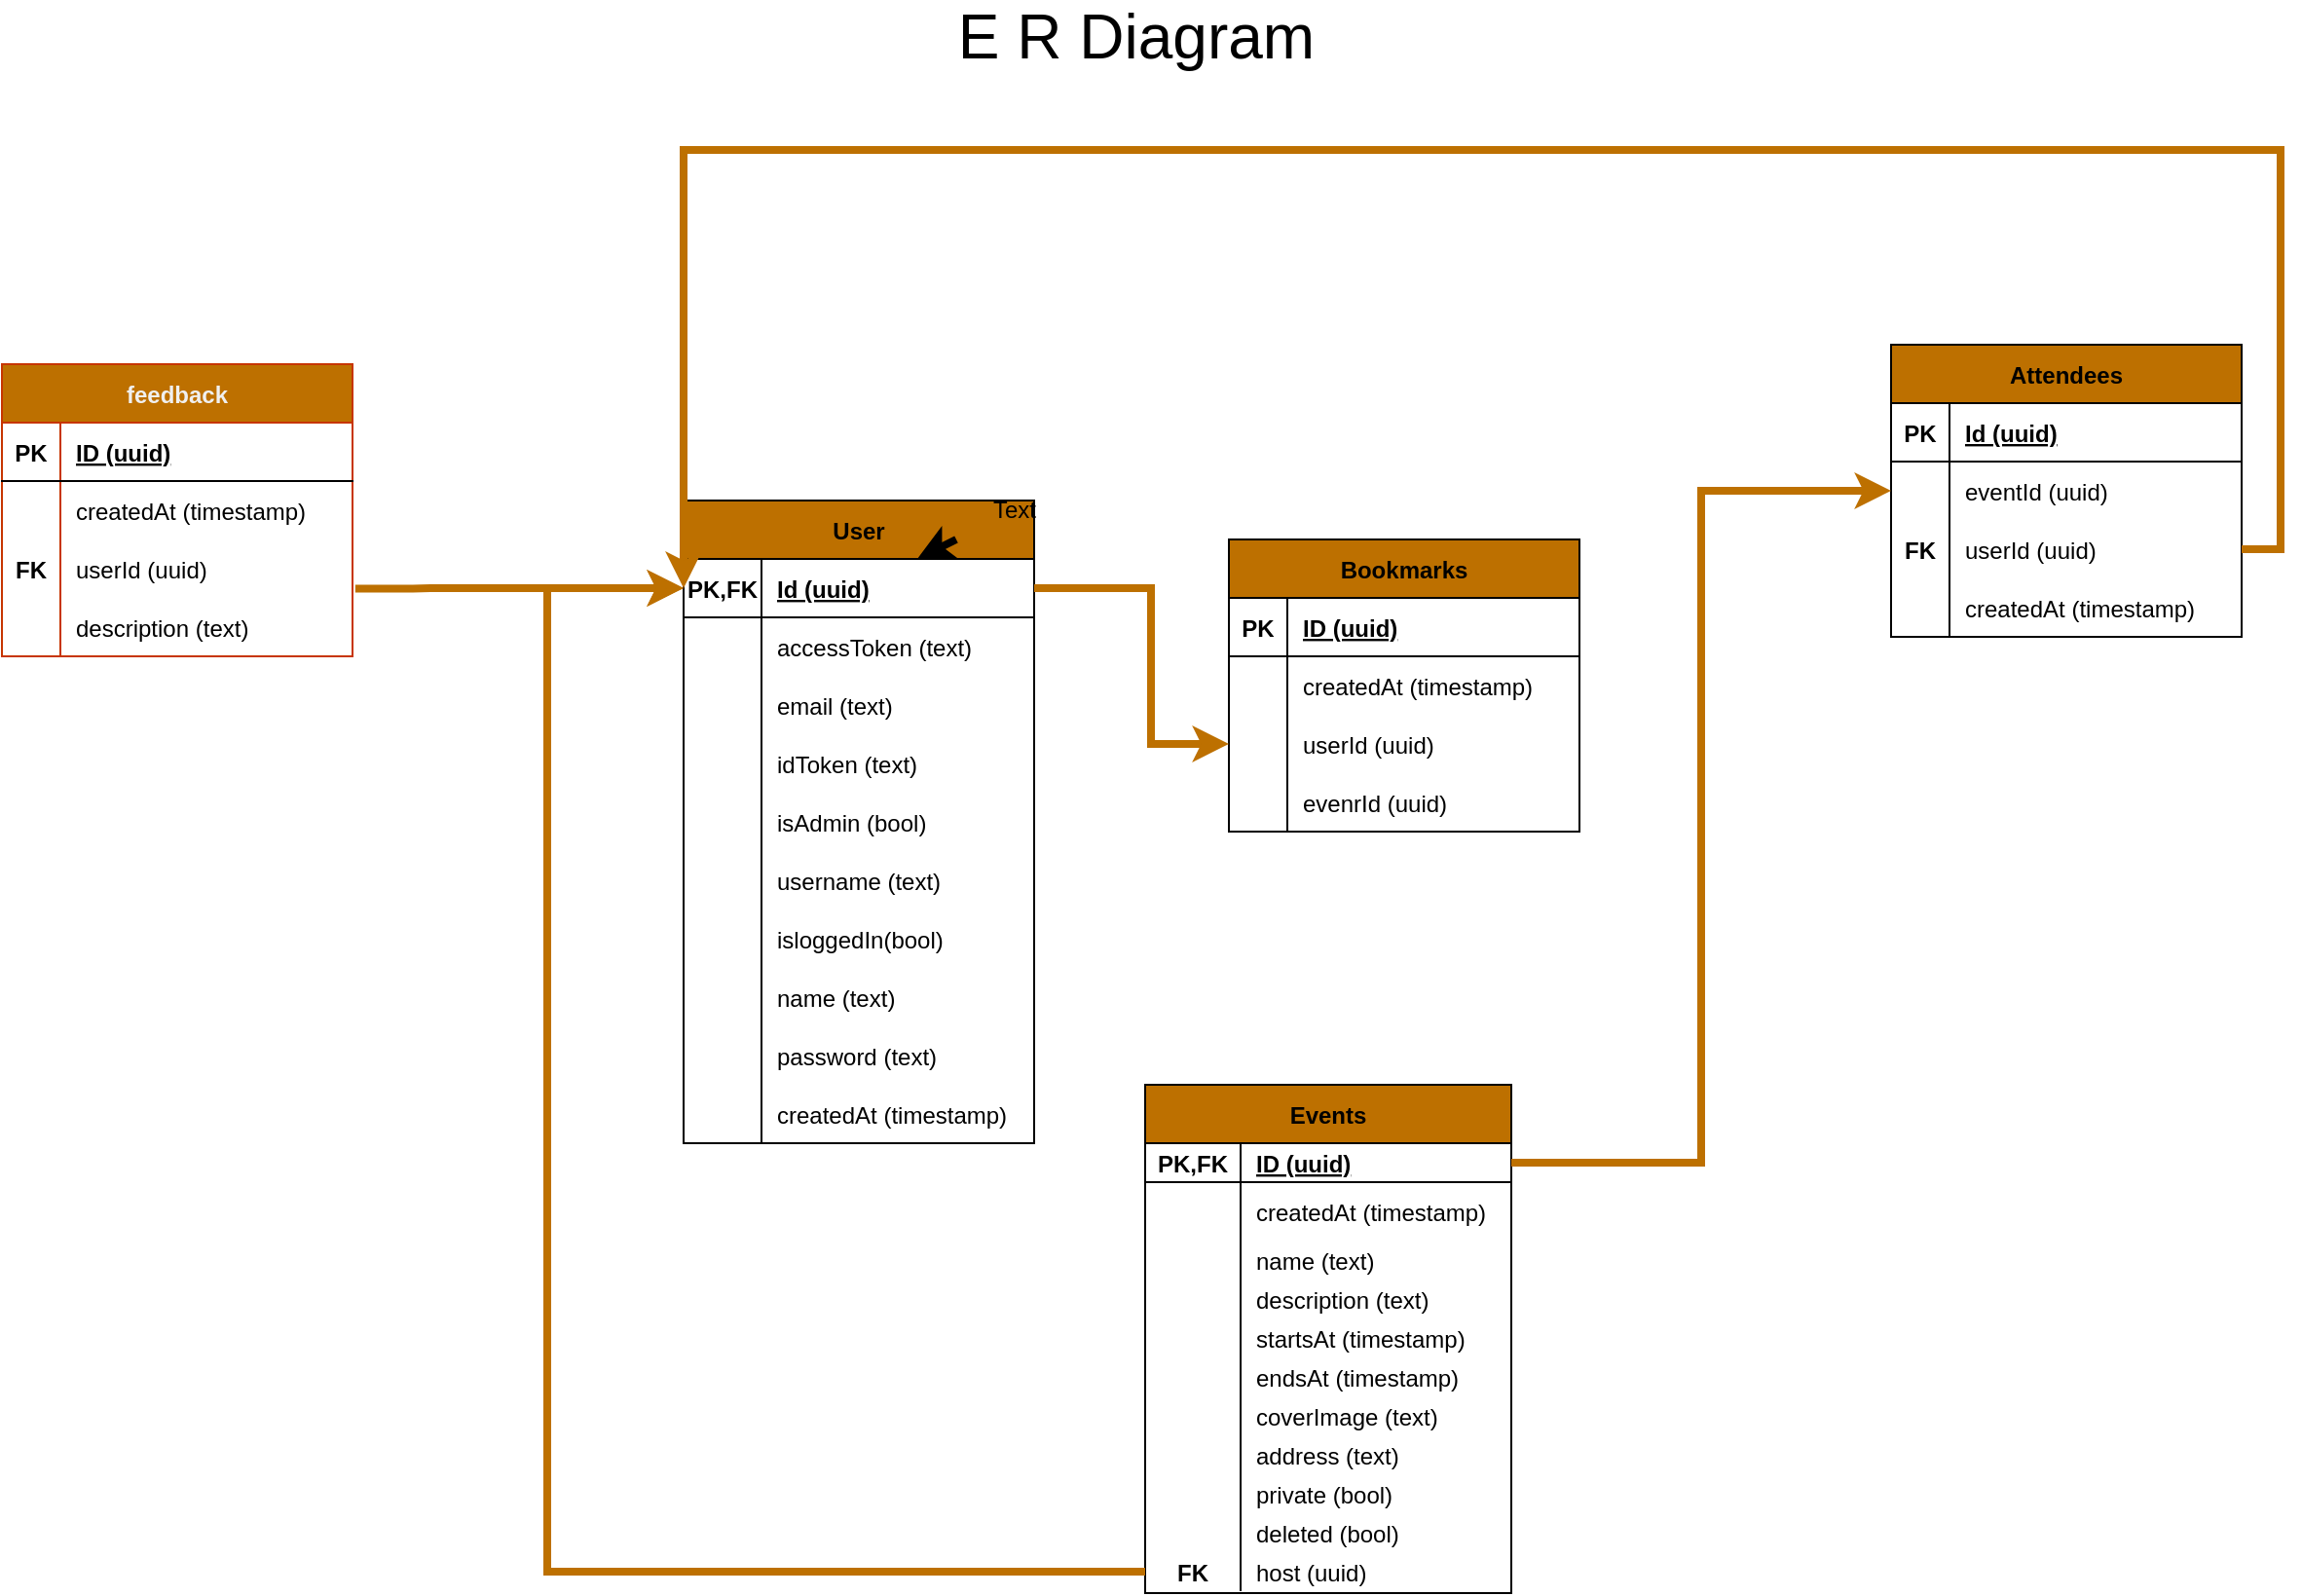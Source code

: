 <mxfile>
    <diagram id="R2lEEEUBdFMjLlhIrx00" name="Page-1">
        <mxGraphModel dx="3095" dy="1273" grid="1" gridSize="10" guides="1" tooltips="1" connect="1" arrows="1" fold="1" page="1" pageScale="1" pageWidth="850" pageHeight="1100" math="0" shadow="0" extFonts="Permanent Marker^https://fonts.googleapis.com/css?family=Permanent+Marker">
            <root>
                <mxCell id="0"/>
                <mxCell id="1" parent="0"/>
                <mxCell id="7lJnA2H4ghUGFBMe48eY-1" value="Events" style="shape=table;startSize=30;container=1;collapsible=1;childLayout=tableLayout;fixedRows=1;rowLines=0;fontStyle=1;align=center;resizeLast=1;fillColor=#BD7000;" parent="1" vertex="1">
                    <mxGeometry x="15" y="1003" width="188" height="261" as="geometry"/>
                </mxCell>
                <mxCell id="7lJnA2H4ghUGFBMe48eY-2" value="" style="shape=tableRow;horizontal=0;startSize=0;swimlaneHead=0;swimlaneBody=0;fillColor=none;collapsible=0;dropTarget=0;points=[[0,0.5],[1,0.5]];portConstraint=eastwest;top=0;left=0;right=0;bottom=1;" parent="7lJnA2H4ghUGFBMe48eY-1" vertex="1">
                    <mxGeometry y="30" width="188" height="20" as="geometry"/>
                </mxCell>
                <mxCell id="7lJnA2H4ghUGFBMe48eY-3" value="PK,FK" style="shape=partialRectangle;connectable=0;fillColor=none;top=0;left=0;bottom=0;right=0;fontStyle=1;overflow=hidden;" parent="7lJnA2H4ghUGFBMe48eY-2" vertex="1">
                    <mxGeometry width="49.0" height="20" as="geometry">
                        <mxRectangle width="49.0" height="20" as="alternateBounds"/>
                    </mxGeometry>
                </mxCell>
                <mxCell id="7lJnA2H4ghUGFBMe48eY-4" value="ID (uuid)" style="shape=partialRectangle;connectable=0;fillColor=none;top=0;left=0;bottom=0;right=0;align=left;spacingLeft=6;fontStyle=5;overflow=hidden;" parent="7lJnA2H4ghUGFBMe48eY-2" vertex="1">
                    <mxGeometry x="49.0" width="139.0" height="20" as="geometry">
                        <mxRectangle width="139.0" height="20" as="alternateBounds"/>
                    </mxGeometry>
                </mxCell>
                <mxCell id="7lJnA2H4ghUGFBMe48eY-5" value="" style="shape=tableRow;horizontal=0;startSize=0;swimlaneHead=0;swimlaneBody=0;fillColor=none;collapsible=0;dropTarget=0;points=[[0,0.5],[1,0.5]];portConstraint=eastwest;top=0;left=0;right=0;bottom=0;" parent="7lJnA2H4ghUGFBMe48eY-1" vertex="1">
                    <mxGeometry y="50" width="188" height="30" as="geometry"/>
                </mxCell>
                <mxCell id="7lJnA2H4ghUGFBMe48eY-6" value="" style="shape=partialRectangle;connectable=0;fillColor=none;top=0;left=0;bottom=0;right=0;editable=1;overflow=hidden;" parent="7lJnA2H4ghUGFBMe48eY-5" vertex="1">
                    <mxGeometry width="49.0" height="30" as="geometry">
                        <mxRectangle width="49.0" height="30" as="alternateBounds"/>
                    </mxGeometry>
                </mxCell>
                <mxCell id="7lJnA2H4ghUGFBMe48eY-7" value="createdAt (timestamp)" style="shape=partialRectangle;connectable=0;fillColor=none;top=0;left=0;bottom=0;right=0;align=left;spacingLeft=6;overflow=hidden;" parent="7lJnA2H4ghUGFBMe48eY-5" vertex="1">
                    <mxGeometry x="49.0" width="139.0" height="30" as="geometry">
                        <mxRectangle width="139.0" height="30" as="alternateBounds"/>
                    </mxGeometry>
                </mxCell>
                <mxCell id="7lJnA2H4ghUGFBMe48eY-8" value="" style="shape=tableRow;horizontal=0;startSize=0;swimlaneHead=0;swimlaneBody=0;fillColor=none;collapsible=0;dropTarget=0;points=[[0,0.5],[1,0.5]];portConstraint=eastwest;top=0;left=0;right=0;bottom=0;" parent="7lJnA2H4ghUGFBMe48eY-1" vertex="1">
                    <mxGeometry y="80" width="188" height="20" as="geometry"/>
                </mxCell>
                <mxCell id="7lJnA2H4ghUGFBMe48eY-9" value="" style="shape=partialRectangle;connectable=0;fillColor=none;top=0;left=0;bottom=0;right=0;editable=1;overflow=hidden;" parent="7lJnA2H4ghUGFBMe48eY-8" vertex="1">
                    <mxGeometry width="49.0" height="20" as="geometry">
                        <mxRectangle width="49.0" height="20" as="alternateBounds"/>
                    </mxGeometry>
                </mxCell>
                <mxCell id="7lJnA2H4ghUGFBMe48eY-10" value="name (text) " style="shape=partialRectangle;connectable=0;fillColor=none;top=0;left=0;bottom=0;right=0;align=left;spacingLeft=6;overflow=hidden;" parent="7lJnA2H4ghUGFBMe48eY-8" vertex="1">
                    <mxGeometry x="49.0" width="139.0" height="20" as="geometry">
                        <mxRectangle width="139.0" height="20" as="alternateBounds"/>
                    </mxGeometry>
                </mxCell>
                <mxCell id="7lJnA2H4ghUGFBMe48eY-61" style="shape=tableRow;horizontal=0;startSize=0;swimlaneHead=0;swimlaneBody=0;fillColor=none;collapsible=0;dropTarget=0;points=[[0,0.5],[1,0.5]];portConstraint=eastwest;top=0;left=0;right=0;bottom=0;" parent="7lJnA2H4ghUGFBMe48eY-1" vertex="1">
                    <mxGeometry y="100" width="188" height="20" as="geometry"/>
                </mxCell>
                <mxCell id="7lJnA2H4ghUGFBMe48eY-62" style="shape=partialRectangle;connectable=0;fillColor=none;top=0;left=0;bottom=0;right=0;editable=1;overflow=hidden;" parent="7lJnA2H4ghUGFBMe48eY-61" vertex="1">
                    <mxGeometry width="49.0" height="20" as="geometry">
                        <mxRectangle width="49.0" height="20" as="alternateBounds"/>
                    </mxGeometry>
                </mxCell>
                <mxCell id="7lJnA2H4ghUGFBMe48eY-63" value="description (text)" style="shape=partialRectangle;connectable=0;fillColor=none;top=0;left=0;bottom=0;right=0;align=left;spacingLeft=6;overflow=hidden;" parent="7lJnA2H4ghUGFBMe48eY-61" vertex="1">
                    <mxGeometry x="49.0" width="139.0" height="20" as="geometry">
                        <mxRectangle width="139.0" height="20" as="alternateBounds"/>
                    </mxGeometry>
                </mxCell>
                <mxCell id="7lJnA2H4ghUGFBMe48eY-64" style="shape=tableRow;horizontal=0;startSize=0;swimlaneHead=0;swimlaneBody=0;fillColor=none;collapsible=0;dropTarget=0;points=[[0,0.5],[1,0.5]];portConstraint=eastwest;top=0;left=0;right=0;bottom=0;" parent="7lJnA2H4ghUGFBMe48eY-1" vertex="1">
                    <mxGeometry y="120" width="188" height="20" as="geometry"/>
                </mxCell>
                <mxCell id="7lJnA2H4ghUGFBMe48eY-65" style="shape=partialRectangle;connectable=0;fillColor=none;top=0;left=0;bottom=0;right=0;editable=1;overflow=hidden;" parent="7lJnA2H4ghUGFBMe48eY-64" vertex="1">
                    <mxGeometry width="49.0" height="20" as="geometry">
                        <mxRectangle width="49.0" height="20" as="alternateBounds"/>
                    </mxGeometry>
                </mxCell>
                <mxCell id="7lJnA2H4ghUGFBMe48eY-66" value="startsAt (timestamp)" style="shape=partialRectangle;connectable=0;fillColor=none;top=0;left=0;bottom=0;right=0;align=left;spacingLeft=6;overflow=hidden;" parent="7lJnA2H4ghUGFBMe48eY-64" vertex="1">
                    <mxGeometry x="49.0" width="139.0" height="20" as="geometry">
                        <mxRectangle width="139.0" height="20" as="alternateBounds"/>
                    </mxGeometry>
                </mxCell>
                <mxCell id="7lJnA2H4ghUGFBMe48eY-67" style="shape=tableRow;horizontal=0;startSize=0;swimlaneHead=0;swimlaneBody=0;fillColor=none;collapsible=0;dropTarget=0;points=[[0,0.5],[1,0.5]];portConstraint=eastwest;top=0;left=0;right=0;bottom=0;" parent="7lJnA2H4ghUGFBMe48eY-1" vertex="1">
                    <mxGeometry y="140" width="188" height="20" as="geometry"/>
                </mxCell>
                <mxCell id="7lJnA2H4ghUGFBMe48eY-68" style="shape=partialRectangle;connectable=0;fillColor=none;top=0;left=0;bottom=0;right=0;editable=1;overflow=hidden;" parent="7lJnA2H4ghUGFBMe48eY-67" vertex="1">
                    <mxGeometry width="49.0" height="20" as="geometry">
                        <mxRectangle width="49.0" height="20" as="alternateBounds"/>
                    </mxGeometry>
                </mxCell>
                <mxCell id="7lJnA2H4ghUGFBMe48eY-69" value="endsAt (timestamp)" style="shape=partialRectangle;connectable=0;fillColor=none;top=0;left=0;bottom=0;right=0;align=left;spacingLeft=6;overflow=hidden;" parent="7lJnA2H4ghUGFBMe48eY-67" vertex="1">
                    <mxGeometry x="49.0" width="139.0" height="20" as="geometry">
                        <mxRectangle width="139.0" height="20" as="alternateBounds"/>
                    </mxGeometry>
                </mxCell>
                <mxCell id="7lJnA2H4ghUGFBMe48eY-70" style="shape=tableRow;horizontal=0;startSize=0;swimlaneHead=0;swimlaneBody=0;fillColor=none;collapsible=0;dropTarget=0;points=[[0,0.5],[1,0.5]];portConstraint=eastwest;top=0;left=0;right=0;bottom=0;" parent="7lJnA2H4ghUGFBMe48eY-1" vertex="1">
                    <mxGeometry y="160" width="188" height="20" as="geometry"/>
                </mxCell>
                <mxCell id="7lJnA2H4ghUGFBMe48eY-71" style="shape=partialRectangle;connectable=0;fillColor=none;top=0;left=0;bottom=0;right=0;editable=1;overflow=hidden;" parent="7lJnA2H4ghUGFBMe48eY-70" vertex="1">
                    <mxGeometry width="49.0" height="20" as="geometry">
                        <mxRectangle width="49.0" height="20" as="alternateBounds"/>
                    </mxGeometry>
                </mxCell>
                <mxCell id="7lJnA2H4ghUGFBMe48eY-72" value="coverImage (text)" style="shape=partialRectangle;connectable=0;fillColor=none;top=0;left=0;bottom=0;right=0;align=left;spacingLeft=6;overflow=hidden;" parent="7lJnA2H4ghUGFBMe48eY-70" vertex="1">
                    <mxGeometry x="49.0" width="139.0" height="20" as="geometry">
                        <mxRectangle width="139.0" height="20" as="alternateBounds"/>
                    </mxGeometry>
                </mxCell>
                <mxCell id="7lJnA2H4ghUGFBMe48eY-73" style="shape=tableRow;horizontal=0;startSize=0;swimlaneHead=0;swimlaneBody=0;fillColor=none;collapsible=0;dropTarget=0;points=[[0,0.5],[1,0.5]];portConstraint=eastwest;top=0;left=0;right=0;bottom=0;" parent="7lJnA2H4ghUGFBMe48eY-1" vertex="1">
                    <mxGeometry y="180" width="188" height="20" as="geometry"/>
                </mxCell>
                <mxCell id="7lJnA2H4ghUGFBMe48eY-74" style="shape=partialRectangle;connectable=0;fillColor=none;top=0;left=0;bottom=0;right=0;editable=1;overflow=hidden;" parent="7lJnA2H4ghUGFBMe48eY-73" vertex="1">
                    <mxGeometry width="49.0" height="20" as="geometry">
                        <mxRectangle width="49.0" height="20" as="alternateBounds"/>
                    </mxGeometry>
                </mxCell>
                <mxCell id="7lJnA2H4ghUGFBMe48eY-75" value="address (text)" style="shape=partialRectangle;connectable=0;fillColor=none;top=0;left=0;bottom=0;right=0;align=left;spacingLeft=6;overflow=hidden;" parent="7lJnA2H4ghUGFBMe48eY-73" vertex="1">
                    <mxGeometry x="49.0" width="139.0" height="20" as="geometry">
                        <mxRectangle width="139.0" height="20" as="alternateBounds"/>
                    </mxGeometry>
                </mxCell>
                <mxCell id="7lJnA2H4ghUGFBMe48eY-76" style="shape=tableRow;horizontal=0;startSize=0;swimlaneHead=0;swimlaneBody=0;fillColor=none;collapsible=0;dropTarget=0;points=[[0,0.5],[1,0.5]];portConstraint=eastwest;top=0;left=0;right=0;bottom=0;" parent="7lJnA2H4ghUGFBMe48eY-1" vertex="1">
                    <mxGeometry y="200" width="188" height="20" as="geometry"/>
                </mxCell>
                <mxCell id="7lJnA2H4ghUGFBMe48eY-77" style="shape=partialRectangle;connectable=0;fillColor=none;top=0;left=0;bottom=0;right=0;editable=1;overflow=hidden;" parent="7lJnA2H4ghUGFBMe48eY-76" vertex="1">
                    <mxGeometry width="49.0" height="20" as="geometry">
                        <mxRectangle width="49.0" height="20" as="alternateBounds"/>
                    </mxGeometry>
                </mxCell>
                <mxCell id="7lJnA2H4ghUGFBMe48eY-78" value="private (bool)" style="shape=partialRectangle;connectable=0;fillColor=none;top=0;left=0;bottom=0;right=0;align=left;spacingLeft=6;overflow=hidden;" parent="7lJnA2H4ghUGFBMe48eY-76" vertex="1">
                    <mxGeometry x="49.0" width="139.0" height="20" as="geometry">
                        <mxRectangle width="139.0" height="20" as="alternateBounds"/>
                    </mxGeometry>
                </mxCell>
                <mxCell id="7lJnA2H4ghUGFBMe48eY-79" style="shape=tableRow;horizontal=0;startSize=0;swimlaneHead=0;swimlaneBody=0;fillColor=none;collapsible=0;dropTarget=0;points=[[0,0.5],[1,0.5]];portConstraint=eastwest;top=0;left=0;right=0;bottom=0;" parent="7lJnA2H4ghUGFBMe48eY-1" vertex="1">
                    <mxGeometry y="220" width="188" height="20" as="geometry"/>
                </mxCell>
                <mxCell id="7lJnA2H4ghUGFBMe48eY-80" style="shape=partialRectangle;connectable=0;fillColor=none;top=0;left=0;bottom=0;right=0;editable=1;overflow=hidden;" parent="7lJnA2H4ghUGFBMe48eY-79" vertex="1">
                    <mxGeometry width="49.0" height="20" as="geometry">
                        <mxRectangle width="49.0" height="20" as="alternateBounds"/>
                    </mxGeometry>
                </mxCell>
                <mxCell id="7lJnA2H4ghUGFBMe48eY-81" value="deleted (bool)" style="shape=partialRectangle;connectable=0;fillColor=none;top=0;left=0;bottom=0;right=0;align=left;spacingLeft=6;overflow=hidden;" parent="7lJnA2H4ghUGFBMe48eY-79" vertex="1">
                    <mxGeometry x="49.0" width="139.0" height="20" as="geometry">
                        <mxRectangle width="139.0" height="20" as="alternateBounds"/>
                    </mxGeometry>
                </mxCell>
                <mxCell id="7lJnA2H4ghUGFBMe48eY-82" style="shape=tableRow;horizontal=0;startSize=0;swimlaneHead=0;swimlaneBody=0;fillColor=none;collapsible=0;dropTarget=0;points=[[0,0.5],[1,0.5]];portConstraint=eastwest;top=0;left=0;right=0;bottom=0;" parent="7lJnA2H4ghUGFBMe48eY-1" vertex="1">
                    <mxGeometry y="240" width="188" height="20" as="geometry"/>
                </mxCell>
                <mxCell id="7lJnA2H4ghUGFBMe48eY-83" value="FK" style="shape=partialRectangle;connectable=0;fillColor=none;top=0;left=0;bottom=0;right=0;editable=1;overflow=hidden;fontStyle=1" parent="7lJnA2H4ghUGFBMe48eY-82" vertex="1">
                    <mxGeometry width="49.0" height="20" as="geometry">
                        <mxRectangle width="49.0" height="20" as="alternateBounds"/>
                    </mxGeometry>
                </mxCell>
                <mxCell id="7lJnA2H4ghUGFBMe48eY-84" value="host (uuid)" style="shape=partialRectangle;connectable=0;fillColor=none;top=0;left=0;bottom=0;right=0;align=left;spacingLeft=6;overflow=hidden;" parent="7lJnA2H4ghUGFBMe48eY-82" vertex="1">
                    <mxGeometry x="49.0" width="139.0" height="20" as="geometry">
                        <mxRectangle width="139.0" height="20" as="alternateBounds"/>
                    </mxGeometry>
                </mxCell>
                <mxCell id="7lJnA2H4ghUGFBMe48eY-130" value="User" style="shape=table;startSize=30;container=1;collapsible=1;childLayout=tableLayout;fixedRows=1;rowLines=0;fontStyle=1;align=center;resizeLast=1;fillColor=#BD7000;" parent="1" vertex="1">
                    <mxGeometry x="-222" y="703" width="180" height="330" as="geometry"/>
                </mxCell>
                <mxCell id="7lJnA2H4ghUGFBMe48eY-131" value="" style="shape=tableRow;horizontal=0;startSize=0;swimlaneHead=0;swimlaneBody=0;fillColor=none;collapsible=0;dropTarget=0;points=[[0,0.5],[1,0.5]];portConstraint=eastwest;top=0;left=0;right=0;bottom=1;" parent="7lJnA2H4ghUGFBMe48eY-130" vertex="1">
                    <mxGeometry y="30" width="180" height="30" as="geometry"/>
                </mxCell>
                <mxCell id="7lJnA2H4ghUGFBMe48eY-132" value="PK,FK" style="shape=partialRectangle;connectable=0;fillColor=none;top=0;left=0;bottom=0;right=0;fontStyle=1;overflow=hidden;" parent="7lJnA2H4ghUGFBMe48eY-131" vertex="1">
                    <mxGeometry width="40" height="30" as="geometry">
                        <mxRectangle width="40" height="30" as="alternateBounds"/>
                    </mxGeometry>
                </mxCell>
                <mxCell id="7lJnA2H4ghUGFBMe48eY-133" value="Id (uuid)" style="shape=partialRectangle;connectable=0;fillColor=none;top=0;left=0;bottom=0;right=0;align=left;spacingLeft=6;fontStyle=5;overflow=hidden;" parent="7lJnA2H4ghUGFBMe48eY-131" vertex="1">
                    <mxGeometry x="40" width="140" height="30" as="geometry">
                        <mxRectangle width="140" height="30" as="alternateBounds"/>
                    </mxGeometry>
                </mxCell>
                <mxCell id="7lJnA2H4ghUGFBMe48eY-134" value="" style="shape=tableRow;horizontal=0;startSize=0;swimlaneHead=0;swimlaneBody=0;fillColor=none;collapsible=0;dropTarget=0;points=[[0,0.5],[1,0.5]];portConstraint=eastwest;top=0;left=0;right=0;bottom=0;" parent="7lJnA2H4ghUGFBMe48eY-130" vertex="1">
                    <mxGeometry y="60" width="180" height="30" as="geometry"/>
                </mxCell>
                <mxCell id="7lJnA2H4ghUGFBMe48eY-135" value="" style="shape=partialRectangle;connectable=0;fillColor=none;top=0;left=0;bottom=0;right=0;editable=1;overflow=hidden;" parent="7lJnA2H4ghUGFBMe48eY-134" vertex="1">
                    <mxGeometry width="40" height="30" as="geometry">
                        <mxRectangle width="40" height="30" as="alternateBounds"/>
                    </mxGeometry>
                </mxCell>
                <mxCell id="7lJnA2H4ghUGFBMe48eY-136" value="accessToken (text)    " style="shape=partialRectangle;connectable=0;fillColor=none;top=0;left=0;bottom=0;right=0;align=left;spacingLeft=6;overflow=hidden;" parent="7lJnA2H4ghUGFBMe48eY-134" vertex="1">
                    <mxGeometry x="40" width="140" height="30" as="geometry">
                        <mxRectangle width="140" height="30" as="alternateBounds"/>
                    </mxGeometry>
                </mxCell>
                <mxCell id="7lJnA2H4ghUGFBMe48eY-137" value="" style="shape=tableRow;horizontal=0;startSize=0;swimlaneHead=0;swimlaneBody=0;fillColor=none;collapsible=0;dropTarget=0;points=[[0,0.5],[1,0.5]];portConstraint=eastwest;top=0;left=0;right=0;bottom=0;" parent="7lJnA2H4ghUGFBMe48eY-130" vertex="1">
                    <mxGeometry y="90" width="180" height="30" as="geometry"/>
                </mxCell>
                <mxCell id="7lJnA2H4ghUGFBMe48eY-138" value="" style="shape=partialRectangle;connectable=0;fillColor=none;top=0;left=0;bottom=0;right=0;editable=1;overflow=hidden;" parent="7lJnA2H4ghUGFBMe48eY-137" vertex="1">
                    <mxGeometry width="40" height="30" as="geometry">
                        <mxRectangle width="40" height="30" as="alternateBounds"/>
                    </mxGeometry>
                </mxCell>
                <mxCell id="7lJnA2H4ghUGFBMe48eY-139" value="email (text)" style="shape=partialRectangle;connectable=0;fillColor=none;top=0;left=0;bottom=0;right=0;align=left;spacingLeft=6;overflow=hidden;" parent="7lJnA2H4ghUGFBMe48eY-137" vertex="1">
                    <mxGeometry x="40" width="140" height="30" as="geometry">
                        <mxRectangle width="140" height="30" as="alternateBounds"/>
                    </mxGeometry>
                </mxCell>
                <mxCell id="7lJnA2H4ghUGFBMe48eY-140" value="" style="shape=tableRow;horizontal=0;startSize=0;swimlaneHead=0;swimlaneBody=0;fillColor=none;collapsible=0;dropTarget=0;points=[[0,0.5],[1,0.5]];portConstraint=eastwest;top=0;left=0;right=0;bottom=0;" parent="7lJnA2H4ghUGFBMe48eY-130" vertex="1">
                    <mxGeometry y="120" width="180" height="30" as="geometry"/>
                </mxCell>
                <mxCell id="7lJnA2H4ghUGFBMe48eY-141" value="" style="shape=partialRectangle;connectable=0;fillColor=none;top=0;left=0;bottom=0;right=0;editable=1;overflow=hidden;" parent="7lJnA2H4ghUGFBMe48eY-140" vertex="1">
                    <mxGeometry width="40" height="30" as="geometry">
                        <mxRectangle width="40" height="30" as="alternateBounds"/>
                    </mxGeometry>
                </mxCell>
                <mxCell id="7lJnA2H4ghUGFBMe48eY-142" value="idToken (text)" style="shape=partialRectangle;connectable=0;fillColor=none;top=0;left=0;bottom=0;right=0;align=left;spacingLeft=6;overflow=hidden;" parent="7lJnA2H4ghUGFBMe48eY-140" vertex="1">
                    <mxGeometry x="40" width="140" height="30" as="geometry">
                        <mxRectangle width="140" height="30" as="alternateBounds"/>
                    </mxGeometry>
                </mxCell>
                <mxCell id="7lJnA2H4ghUGFBMe48eY-158" style="shape=tableRow;horizontal=0;startSize=0;swimlaneHead=0;swimlaneBody=0;fillColor=none;collapsible=0;dropTarget=0;points=[[0,0.5],[1,0.5]];portConstraint=eastwest;top=0;left=0;right=0;bottom=0;" parent="7lJnA2H4ghUGFBMe48eY-130" vertex="1">
                    <mxGeometry y="150" width="180" height="30" as="geometry"/>
                </mxCell>
                <mxCell id="7lJnA2H4ghUGFBMe48eY-159" style="shape=partialRectangle;connectable=0;fillColor=none;top=0;left=0;bottom=0;right=0;editable=1;overflow=hidden;" parent="7lJnA2H4ghUGFBMe48eY-158" vertex="1">
                    <mxGeometry width="40" height="30" as="geometry">
                        <mxRectangle width="40" height="30" as="alternateBounds"/>
                    </mxGeometry>
                </mxCell>
                <mxCell id="7lJnA2H4ghUGFBMe48eY-160" value="isAdmin (bool)" style="shape=partialRectangle;connectable=0;fillColor=none;top=0;left=0;bottom=0;right=0;align=left;spacingLeft=6;overflow=hidden;" parent="7lJnA2H4ghUGFBMe48eY-158" vertex="1">
                    <mxGeometry x="40" width="140" height="30" as="geometry">
                        <mxRectangle width="140" height="30" as="alternateBounds"/>
                    </mxGeometry>
                </mxCell>
                <mxCell id="7lJnA2H4ghUGFBMe48eY-155" style="shape=tableRow;horizontal=0;startSize=0;swimlaneHead=0;swimlaneBody=0;fillColor=none;collapsible=0;dropTarget=0;points=[[0,0.5],[1,0.5]];portConstraint=eastwest;top=0;left=0;right=0;bottom=0;" parent="7lJnA2H4ghUGFBMe48eY-130" vertex="1">
                    <mxGeometry y="180" width="180" height="30" as="geometry"/>
                </mxCell>
                <mxCell id="7lJnA2H4ghUGFBMe48eY-156" style="shape=partialRectangle;connectable=0;fillColor=none;top=0;left=0;bottom=0;right=0;editable=1;overflow=hidden;" parent="7lJnA2H4ghUGFBMe48eY-155" vertex="1">
                    <mxGeometry width="40" height="30" as="geometry">
                        <mxRectangle width="40" height="30" as="alternateBounds"/>
                    </mxGeometry>
                </mxCell>
                <mxCell id="7lJnA2H4ghUGFBMe48eY-157" value="username (text)" style="shape=partialRectangle;connectable=0;fillColor=none;top=0;left=0;bottom=0;right=0;align=left;spacingLeft=6;overflow=hidden;" parent="7lJnA2H4ghUGFBMe48eY-155" vertex="1">
                    <mxGeometry x="40" width="140" height="30" as="geometry">
                        <mxRectangle width="140" height="30" as="alternateBounds"/>
                    </mxGeometry>
                </mxCell>
                <mxCell id="7lJnA2H4ghUGFBMe48eY-152" style="shape=tableRow;horizontal=0;startSize=0;swimlaneHead=0;swimlaneBody=0;fillColor=none;collapsible=0;dropTarget=0;points=[[0,0.5],[1,0.5]];portConstraint=eastwest;top=0;left=0;right=0;bottom=0;" parent="7lJnA2H4ghUGFBMe48eY-130" vertex="1">
                    <mxGeometry y="210" width="180" height="30" as="geometry"/>
                </mxCell>
                <mxCell id="7lJnA2H4ghUGFBMe48eY-153" style="shape=partialRectangle;connectable=0;fillColor=none;top=0;left=0;bottom=0;right=0;editable=1;overflow=hidden;" parent="7lJnA2H4ghUGFBMe48eY-152" vertex="1">
                    <mxGeometry width="40" height="30" as="geometry">
                        <mxRectangle width="40" height="30" as="alternateBounds"/>
                    </mxGeometry>
                </mxCell>
                <mxCell id="7lJnA2H4ghUGFBMe48eY-154" value="isloggedIn(bool)" style="shape=partialRectangle;connectable=0;fillColor=none;top=0;left=0;bottom=0;right=0;align=left;spacingLeft=6;overflow=hidden;" parent="7lJnA2H4ghUGFBMe48eY-152" vertex="1">
                    <mxGeometry x="40" width="140" height="30" as="geometry">
                        <mxRectangle width="140" height="30" as="alternateBounds"/>
                    </mxGeometry>
                </mxCell>
                <mxCell id="7lJnA2H4ghUGFBMe48eY-149" style="shape=tableRow;horizontal=0;startSize=0;swimlaneHead=0;swimlaneBody=0;fillColor=none;collapsible=0;dropTarget=0;points=[[0,0.5],[1,0.5]];portConstraint=eastwest;top=0;left=0;right=0;bottom=0;" parent="7lJnA2H4ghUGFBMe48eY-130" vertex="1">
                    <mxGeometry y="240" width="180" height="30" as="geometry"/>
                </mxCell>
                <mxCell id="7lJnA2H4ghUGFBMe48eY-150" style="shape=partialRectangle;connectable=0;fillColor=none;top=0;left=0;bottom=0;right=0;editable=1;overflow=hidden;" parent="7lJnA2H4ghUGFBMe48eY-149" vertex="1">
                    <mxGeometry width="40" height="30" as="geometry">
                        <mxRectangle width="40" height="30" as="alternateBounds"/>
                    </mxGeometry>
                </mxCell>
                <mxCell id="7lJnA2H4ghUGFBMe48eY-151" value="name (text)" style="shape=partialRectangle;connectable=0;fillColor=none;top=0;left=0;bottom=0;right=0;align=left;spacingLeft=6;overflow=hidden;" parent="7lJnA2H4ghUGFBMe48eY-149" vertex="1">
                    <mxGeometry x="40" width="140" height="30" as="geometry">
                        <mxRectangle width="140" height="30" as="alternateBounds"/>
                    </mxGeometry>
                </mxCell>
                <mxCell id="7lJnA2H4ghUGFBMe48eY-146" style="shape=tableRow;horizontal=0;startSize=0;swimlaneHead=0;swimlaneBody=0;fillColor=none;collapsible=0;dropTarget=0;points=[[0,0.5],[1,0.5]];portConstraint=eastwest;top=0;left=0;right=0;bottom=0;" parent="7lJnA2H4ghUGFBMe48eY-130" vertex="1">
                    <mxGeometry y="270" width="180" height="30" as="geometry"/>
                </mxCell>
                <mxCell id="7lJnA2H4ghUGFBMe48eY-147" style="shape=partialRectangle;connectable=0;fillColor=none;top=0;left=0;bottom=0;right=0;editable=1;overflow=hidden;" parent="7lJnA2H4ghUGFBMe48eY-146" vertex="1">
                    <mxGeometry width="40" height="30" as="geometry">
                        <mxRectangle width="40" height="30" as="alternateBounds"/>
                    </mxGeometry>
                </mxCell>
                <mxCell id="7lJnA2H4ghUGFBMe48eY-148" value="password (text)" style="shape=partialRectangle;connectable=0;fillColor=none;top=0;left=0;bottom=0;right=0;align=left;spacingLeft=6;overflow=hidden;" parent="7lJnA2H4ghUGFBMe48eY-146" vertex="1">
                    <mxGeometry x="40" width="140" height="30" as="geometry">
                        <mxRectangle width="140" height="30" as="alternateBounds"/>
                    </mxGeometry>
                </mxCell>
                <mxCell id="7lJnA2H4ghUGFBMe48eY-143" style="shape=tableRow;horizontal=0;startSize=0;swimlaneHead=0;swimlaneBody=0;fillColor=none;collapsible=0;dropTarget=0;points=[[0,0.5],[1,0.5]];portConstraint=eastwest;top=0;left=0;right=0;bottom=0;" parent="7lJnA2H4ghUGFBMe48eY-130" vertex="1">
                    <mxGeometry y="300" width="180" height="30" as="geometry"/>
                </mxCell>
                <mxCell id="7lJnA2H4ghUGFBMe48eY-144" style="shape=partialRectangle;connectable=0;fillColor=none;top=0;left=0;bottom=0;right=0;editable=1;overflow=hidden;" parent="7lJnA2H4ghUGFBMe48eY-143" vertex="1">
                    <mxGeometry width="40" height="30" as="geometry">
                        <mxRectangle width="40" height="30" as="alternateBounds"/>
                    </mxGeometry>
                </mxCell>
                <mxCell id="7lJnA2H4ghUGFBMe48eY-145" value="createdAt (timestamp)" style="shape=partialRectangle;connectable=0;fillColor=none;top=0;left=0;bottom=0;right=0;align=left;spacingLeft=6;overflow=hidden;" parent="7lJnA2H4ghUGFBMe48eY-143" vertex="1">
                    <mxGeometry x="40" width="140" height="30" as="geometry">
                        <mxRectangle width="140" height="30" as="alternateBounds"/>
                    </mxGeometry>
                </mxCell>
                <mxCell id="7lJnA2H4ghUGFBMe48eY-161" value="Attendees" style="shape=table;startSize=30;container=1;collapsible=1;childLayout=tableLayout;fixedRows=1;rowLines=0;fontStyle=1;align=center;resizeLast=1;fillColor=#BD7000;" parent="1" vertex="1">
                    <mxGeometry x="398" y="623" width="180" height="150" as="geometry"/>
                </mxCell>
                <mxCell id="7lJnA2H4ghUGFBMe48eY-162" value="" style="shape=tableRow;horizontal=0;startSize=0;swimlaneHead=0;swimlaneBody=0;fillColor=none;collapsible=0;dropTarget=0;points=[[0,0.5],[1,0.5]];portConstraint=eastwest;top=0;left=0;right=0;bottom=1;" parent="7lJnA2H4ghUGFBMe48eY-161" vertex="1">
                    <mxGeometry y="30" width="180" height="30" as="geometry"/>
                </mxCell>
                <mxCell id="7lJnA2H4ghUGFBMe48eY-163" value="PK" style="shape=partialRectangle;connectable=0;fillColor=none;top=0;left=0;bottom=0;right=0;fontStyle=1;overflow=hidden;" parent="7lJnA2H4ghUGFBMe48eY-162" vertex="1">
                    <mxGeometry width="30" height="30" as="geometry">
                        <mxRectangle width="30" height="30" as="alternateBounds"/>
                    </mxGeometry>
                </mxCell>
                <mxCell id="7lJnA2H4ghUGFBMe48eY-164" value="Id (uuid)" style="shape=partialRectangle;connectable=0;fillColor=none;top=0;left=0;bottom=0;right=0;align=left;spacingLeft=6;fontStyle=5;overflow=hidden;" parent="7lJnA2H4ghUGFBMe48eY-162" vertex="1">
                    <mxGeometry x="30" width="150" height="30" as="geometry">
                        <mxRectangle width="150" height="30" as="alternateBounds"/>
                    </mxGeometry>
                </mxCell>
                <mxCell id="7lJnA2H4ghUGFBMe48eY-165" value="" style="shape=tableRow;horizontal=0;startSize=0;swimlaneHead=0;swimlaneBody=0;fillColor=none;collapsible=0;dropTarget=0;points=[[0,0.5],[1,0.5]];portConstraint=eastwest;top=0;left=0;right=0;bottom=0;" parent="7lJnA2H4ghUGFBMe48eY-161" vertex="1">
                    <mxGeometry y="60" width="180" height="30" as="geometry"/>
                </mxCell>
                <mxCell id="7lJnA2H4ghUGFBMe48eY-166" value="" style="shape=partialRectangle;connectable=0;fillColor=none;top=0;left=0;bottom=0;right=0;editable=1;overflow=hidden;" parent="7lJnA2H4ghUGFBMe48eY-165" vertex="1">
                    <mxGeometry width="30" height="30" as="geometry">
                        <mxRectangle width="30" height="30" as="alternateBounds"/>
                    </mxGeometry>
                </mxCell>
                <mxCell id="7lJnA2H4ghUGFBMe48eY-167" value="eventId (uuid)" style="shape=partialRectangle;connectable=0;fillColor=none;top=0;left=0;bottom=0;right=0;align=left;spacingLeft=6;overflow=hidden;" parent="7lJnA2H4ghUGFBMe48eY-165" vertex="1">
                    <mxGeometry x="30" width="150" height="30" as="geometry">
                        <mxRectangle width="150" height="30" as="alternateBounds"/>
                    </mxGeometry>
                </mxCell>
                <mxCell id="7lJnA2H4ghUGFBMe48eY-168" value="" style="shape=tableRow;horizontal=0;startSize=0;swimlaneHead=0;swimlaneBody=0;fillColor=none;collapsible=0;dropTarget=0;points=[[0,0.5],[1,0.5]];portConstraint=eastwest;top=0;left=0;right=0;bottom=0;" parent="7lJnA2H4ghUGFBMe48eY-161" vertex="1">
                    <mxGeometry y="90" width="180" height="30" as="geometry"/>
                </mxCell>
                <mxCell id="7lJnA2H4ghUGFBMe48eY-169" value="FK" style="shape=partialRectangle;connectable=0;fillColor=none;top=0;left=0;bottom=0;right=0;editable=1;overflow=hidden;fontStyle=1" parent="7lJnA2H4ghUGFBMe48eY-168" vertex="1">
                    <mxGeometry width="30" height="30" as="geometry">
                        <mxRectangle width="30" height="30" as="alternateBounds"/>
                    </mxGeometry>
                </mxCell>
                <mxCell id="7lJnA2H4ghUGFBMe48eY-170" value="userId (uuid)" style="shape=partialRectangle;connectable=0;fillColor=none;top=0;left=0;bottom=0;right=0;align=left;spacingLeft=6;overflow=hidden;" parent="7lJnA2H4ghUGFBMe48eY-168" vertex="1">
                    <mxGeometry x="30" width="150" height="30" as="geometry">
                        <mxRectangle width="150" height="30" as="alternateBounds"/>
                    </mxGeometry>
                </mxCell>
                <mxCell id="7lJnA2H4ghUGFBMe48eY-171" value="" style="shape=tableRow;horizontal=0;startSize=0;swimlaneHead=0;swimlaneBody=0;fillColor=none;collapsible=0;dropTarget=0;points=[[0,0.5],[1,0.5]];portConstraint=eastwest;top=0;left=0;right=0;bottom=0;" parent="7lJnA2H4ghUGFBMe48eY-161" vertex="1">
                    <mxGeometry y="120" width="180" height="30" as="geometry"/>
                </mxCell>
                <mxCell id="7lJnA2H4ghUGFBMe48eY-172" value="" style="shape=partialRectangle;connectable=0;fillColor=none;top=0;left=0;bottom=0;right=0;editable=1;overflow=hidden;" parent="7lJnA2H4ghUGFBMe48eY-171" vertex="1">
                    <mxGeometry width="30" height="30" as="geometry">
                        <mxRectangle width="30" height="30" as="alternateBounds"/>
                    </mxGeometry>
                </mxCell>
                <mxCell id="7lJnA2H4ghUGFBMe48eY-173" value="createdAt (timestamp)" style="shape=partialRectangle;connectable=0;fillColor=none;top=0;left=0;bottom=0;right=0;align=left;spacingLeft=6;overflow=hidden;" parent="7lJnA2H4ghUGFBMe48eY-171" vertex="1">
                    <mxGeometry x="30" width="150" height="30" as="geometry">
                        <mxRectangle width="150" height="30" as="alternateBounds"/>
                    </mxGeometry>
                </mxCell>
                <mxCell id="7lJnA2H4ghUGFBMe48eY-174" value="Bookmarks" style="shape=table;startSize=30;container=1;collapsible=1;childLayout=tableLayout;fixedRows=1;rowLines=0;fontStyle=1;align=center;resizeLast=1;fillColor=#BD7000;" parent="1" vertex="1">
                    <mxGeometry x="58" y="723" width="180" height="150" as="geometry"/>
                </mxCell>
                <mxCell id="7lJnA2H4ghUGFBMe48eY-175" value="" style="shape=tableRow;horizontal=0;startSize=0;swimlaneHead=0;swimlaneBody=0;fillColor=none;collapsible=0;dropTarget=0;points=[[0,0.5],[1,0.5]];portConstraint=eastwest;top=0;left=0;right=0;bottom=1;" parent="7lJnA2H4ghUGFBMe48eY-174" vertex="1">
                    <mxGeometry y="30" width="180" height="30" as="geometry"/>
                </mxCell>
                <mxCell id="7lJnA2H4ghUGFBMe48eY-176" value="PK" style="shape=partialRectangle;connectable=0;fillColor=none;top=0;left=0;bottom=0;right=0;fontStyle=1;overflow=hidden;" parent="7lJnA2H4ghUGFBMe48eY-175" vertex="1">
                    <mxGeometry width="30" height="30" as="geometry">
                        <mxRectangle width="30" height="30" as="alternateBounds"/>
                    </mxGeometry>
                </mxCell>
                <mxCell id="7lJnA2H4ghUGFBMe48eY-177" value="ID (uuid)" style="shape=partialRectangle;connectable=0;fillColor=none;top=0;left=0;bottom=0;right=0;align=left;spacingLeft=6;fontStyle=5;overflow=hidden;" parent="7lJnA2H4ghUGFBMe48eY-175" vertex="1">
                    <mxGeometry x="30" width="150" height="30" as="geometry">
                        <mxRectangle width="150" height="30" as="alternateBounds"/>
                    </mxGeometry>
                </mxCell>
                <mxCell id="7lJnA2H4ghUGFBMe48eY-178" value="" style="shape=tableRow;horizontal=0;startSize=0;swimlaneHead=0;swimlaneBody=0;fillColor=none;collapsible=0;dropTarget=0;points=[[0,0.5],[1,0.5]];portConstraint=eastwest;top=0;left=0;right=0;bottom=0;" parent="7lJnA2H4ghUGFBMe48eY-174" vertex="1">
                    <mxGeometry y="60" width="180" height="30" as="geometry"/>
                </mxCell>
                <mxCell id="7lJnA2H4ghUGFBMe48eY-179" value="" style="shape=partialRectangle;connectable=0;fillColor=none;top=0;left=0;bottom=0;right=0;editable=1;overflow=hidden;" parent="7lJnA2H4ghUGFBMe48eY-178" vertex="1">
                    <mxGeometry width="30" height="30" as="geometry">
                        <mxRectangle width="30" height="30" as="alternateBounds"/>
                    </mxGeometry>
                </mxCell>
                <mxCell id="7lJnA2H4ghUGFBMe48eY-180" value="createdAt (timestamp)" style="shape=partialRectangle;connectable=0;fillColor=none;top=0;left=0;bottom=0;right=0;align=left;spacingLeft=6;overflow=hidden;" parent="7lJnA2H4ghUGFBMe48eY-178" vertex="1">
                    <mxGeometry x="30" width="150" height="30" as="geometry">
                        <mxRectangle width="150" height="30" as="alternateBounds"/>
                    </mxGeometry>
                </mxCell>
                <mxCell id="7lJnA2H4ghUGFBMe48eY-181" value="" style="shape=tableRow;horizontal=0;startSize=0;swimlaneHead=0;swimlaneBody=0;fillColor=none;collapsible=0;dropTarget=0;points=[[0,0.5],[1,0.5]];portConstraint=eastwest;top=0;left=0;right=0;bottom=0;" parent="7lJnA2H4ghUGFBMe48eY-174" vertex="1">
                    <mxGeometry y="90" width="180" height="30" as="geometry"/>
                </mxCell>
                <mxCell id="7lJnA2H4ghUGFBMe48eY-182" value="" style="shape=partialRectangle;connectable=0;fillColor=none;top=0;left=0;bottom=0;right=0;editable=1;overflow=hidden;" parent="7lJnA2H4ghUGFBMe48eY-181" vertex="1">
                    <mxGeometry width="30" height="30" as="geometry">
                        <mxRectangle width="30" height="30" as="alternateBounds"/>
                    </mxGeometry>
                </mxCell>
                <mxCell id="7lJnA2H4ghUGFBMe48eY-183" value="userId (uuid)" style="shape=partialRectangle;connectable=0;fillColor=none;top=0;left=0;bottom=0;right=0;align=left;spacingLeft=6;overflow=hidden;" parent="7lJnA2H4ghUGFBMe48eY-181" vertex="1">
                    <mxGeometry x="30" width="150" height="30" as="geometry">
                        <mxRectangle width="150" height="30" as="alternateBounds"/>
                    </mxGeometry>
                </mxCell>
                <mxCell id="7lJnA2H4ghUGFBMe48eY-184" value="" style="shape=tableRow;horizontal=0;startSize=0;swimlaneHead=0;swimlaneBody=0;fillColor=none;collapsible=0;dropTarget=0;points=[[0,0.5],[1,0.5]];portConstraint=eastwest;top=0;left=0;right=0;bottom=0;" parent="7lJnA2H4ghUGFBMe48eY-174" vertex="1">
                    <mxGeometry y="120" width="180" height="30" as="geometry"/>
                </mxCell>
                <mxCell id="7lJnA2H4ghUGFBMe48eY-185" value="" style="shape=partialRectangle;connectable=0;fillColor=none;top=0;left=0;bottom=0;right=0;editable=1;overflow=hidden;" parent="7lJnA2H4ghUGFBMe48eY-184" vertex="1">
                    <mxGeometry width="30" height="30" as="geometry">
                        <mxRectangle width="30" height="30" as="alternateBounds"/>
                    </mxGeometry>
                </mxCell>
                <mxCell id="7lJnA2H4ghUGFBMe48eY-186" value="evenrId (uuid)" style="shape=partialRectangle;connectable=0;fillColor=none;top=0;left=0;bottom=0;right=0;align=left;spacingLeft=6;overflow=hidden;" parent="7lJnA2H4ghUGFBMe48eY-184" vertex="1">
                    <mxGeometry x="30" width="150" height="30" as="geometry">
                        <mxRectangle width="150" height="30" as="alternateBounds"/>
                    </mxGeometry>
                </mxCell>
                <mxCell id="7lJnA2H4ghUGFBMe48eY-187" value="feedback" style="shape=table;startSize=30;container=1;collapsible=1;childLayout=tableLayout;fixedRows=1;rowLines=0;fontStyle=1;align=center;resizeLast=1;fillColor=#BD7000;strokeColor=#C73500;fontColor=#F0F0F0;" parent="1" vertex="1">
                    <mxGeometry x="-572" y="633" width="180" height="150" as="geometry"/>
                </mxCell>
                <mxCell id="7lJnA2H4ghUGFBMe48eY-188" value="" style="shape=tableRow;horizontal=0;startSize=0;swimlaneHead=0;swimlaneBody=0;fillColor=none;collapsible=0;dropTarget=0;points=[[0,0.5],[1,0.5]];portConstraint=eastwest;top=0;left=0;right=0;bottom=1;" parent="7lJnA2H4ghUGFBMe48eY-187" vertex="1">
                    <mxGeometry y="30" width="180" height="30" as="geometry"/>
                </mxCell>
                <mxCell id="7lJnA2H4ghUGFBMe48eY-189" value="PK" style="shape=partialRectangle;connectable=0;fillColor=none;top=0;left=0;bottom=0;right=0;fontStyle=1;overflow=hidden;" parent="7lJnA2H4ghUGFBMe48eY-188" vertex="1">
                    <mxGeometry width="30" height="30" as="geometry">
                        <mxRectangle width="30" height="30" as="alternateBounds"/>
                    </mxGeometry>
                </mxCell>
                <mxCell id="7lJnA2H4ghUGFBMe48eY-190" value="ID (uuid)" style="shape=partialRectangle;connectable=0;fillColor=none;top=0;left=0;bottom=0;right=0;align=left;spacingLeft=6;fontStyle=5;overflow=hidden;" parent="7lJnA2H4ghUGFBMe48eY-188" vertex="1">
                    <mxGeometry x="30" width="150" height="30" as="geometry">
                        <mxRectangle width="150" height="30" as="alternateBounds"/>
                    </mxGeometry>
                </mxCell>
                <mxCell id="7lJnA2H4ghUGFBMe48eY-191" value="" style="shape=tableRow;horizontal=0;startSize=0;swimlaneHead=0;swimlaneBody=0;fillColor=none;collapsible=0;dropTarget=0;points=[[0,0.5],[1,0.5]];portConstraint=eastwest;top=0;left=0;right=0;bottom=0;" parent="7lJnA2H4ghUGFBMe48eY-187" vertex="1">
                    <mxGeometry y="60" width="180" height="30" as="geometry"/>
                </mxCell>
                <mxCell id="7lJnA2H4ghUGFBMe48eY-192" value="" style="shape=partialRectangle;connectable=0;fillColor=none;top=0;left=0;bottom=0;right=0;editable=1;overflow=hidden;" parent="7lJnA2H4ghUGFBMe48eY-191" vertex="1">
                    <mxGeometry width="30" height="30" as="geometry">
                        <mxRectangle width="30" height="30" as="alternateBounds"/>
                    </mxGeometry>
                </mxCell>
                <mxCell id="7lJnA2H4ghUGFBMe48eY-193" value="createdAt (timestamp)" style="shape=partialRectangle;connectable=0;fillColor=none;top=0;left=0;bottom=0;right=0;align=left;spacingLeft=6;overflow=hidden;" parent="7lJnA2H4ghUGFBMe48eY-191" vertex="1">
                    <mxGeometry x="30" width="150" height="30" as="geometry">
                        <mxRectangle width="150" height="30" as="alternateBounds"/>
                    </mxGeometry>
                </mxCell>
                <mxCell id="7lJnA2H4ghUGFBMe48eY-194" value="" style="shape=tableRow;horizontal=0;startSize=0;swimlaneHead=0;swimlaneBody=0;fillColor=none;collapsible=0;dropTarget=0;points=[[0,0.5],[1,0.5]];portConstraint=eastwest;top=0;left=0;right=0;bottom=0;" parent="7lJnA2H4ghUGFBMe48eY-187" vertex="1">
                    <mxGeometry y="90" width="180" height="30" as="geometry"/>
                </mxCell>
                <mxCell id="7lJnA2H4ghUGFBMe48eY-195" value="FK" style="shape=partialRectangle;connectable=0;fillColor=none;top=0;left=0;bottom=0;right=0;editable=1;overflow=hidden;fontStyle=1" parent="7lJnA2H4ghUGFBMe48eY-194" vertex="1">
                    <mxGeometry width="30" height="30" as="geometry">
                        <mxRectangle width="30" height="30" as="alternateBounds"/>
                    </mxGeometry>
                </mxCell>
                <mxCell id="7lJnA2H4ghUGFBMe48eY-196" value="userId (uuid)" style="shape=partialRectangle;connectable=0;fillColor=none;top=0;left=0;bottom=0;right=0;align=left;spacingLeft=6;overflow=hidden;" parent="7lJnA2H4ghUGFBMe48eY-194" vertex="1">
                    <mxGeometry x="30" width="150" height="30" as="geometry">
                        <mxRectangle width="150" height="30" as="alternateBounds"/>
                    </mxGeometry>
                </mxCell>
                <mxCell id="7lJnA2H4ghUGFBMe48eY-197" value="" style="shape=tableRow;horizontal=0;startSize=0;swimlaneHead=0;swimlaneBody=0;fillColor=none;collapsible=0;dropTarget=0;points=[[0,0.5],[1,0.5]];portConstraint=eastwest;top=0;left=0;right=0;bottom=0;" parent="7lJnA2H4ghUGFBMe48eY-187" vertex="1">
                    <mxGeometry y="120" width="180" height="30" as="geometry"/>
                </mxCell>
                <mxCell id="7lJnA2H4ghUGFBMe48eY-198" value="" style="shape=partialRectangle;connectable=0;fillColor=none;top=0;left=0;bottom=0;right=0;editable=1;overflow=hidden;" parent="7lJnA2H4ghUGFBMe48eY-197" vertex="1">
                    <mxGeometry width="30" height="30" as="geometry">
                        <mxRectangle width="30" height="30" as="alternateBounds"/>
                    </mxGeometry>
                </mxCell>
                <mxCell id="7lJnA2H4ghUGFBMe48eY-199" value="description (text)" style="shape=partialRectangle;connectable=0;fillColor=none;top=0;left=0;bottom=0;right=0;align=left;spacingLeft=6;overflow=hidden;" parent="7lJnA2H4ghUGFBMe48eY-197" vertex="1">
                    <mxGeometry x="30" width="150" height="30" as="geometry">
                        <mxRectangle width="150" height="30" as="alternateBounds"/>
                    </mxGeometry>
                </mxCell>
                <mxCell id="7lJnA2H4ghUGFBMe48eY-204" style="edgeStyle=orthogonalEdgeStyle;rounded=0;orthogonalLoop=1;jettySize=auto;html=1;entryX=0;entryY=0.5;entryDx=0;entryDy=0;strokeWidth=4;fillColor=#f0a30a;strokeColor=#BD7000;exitX=0;exitY=0.5;exitDx=0;exitDy=0;" parent="1" source="7lJnA2H4ghUGFBMe48eY-82" target="7lJnA2H4ghUGFBMe48eY-131" edge="1">
                    <mxGeometry relative="1" as="geometry">
                        <Array as="points">
                            <mxPoint x="-292" y="1253"/>
                            <mxPoint x="-292" y="748"/>
                        </Array>
                        <mxPoint x="58" y="1303" as="sourcePoint"/>
                    </mxGeometry>
                </mxCell>
                <mxCell id="7lJnA2H4ghUGFBMe48eY-207" style="edgeStyle=orthogonalEdgeStyle;rounded=0;orthogonalLoop=1;jettySize=auto;html=1;exitX=1;exitY=0.5;exitDx=0;exitDy=0;entryX=0;entryY=0.5;entryDx=0;entryDy=0;fillColor=#f0a30a;strokeColor=#BD7000;strokeWidth=4;" parent="1" source="7lJnA2H4ghUGFBMe48eY-2" target="7lJnA2H4ghUGFBMe48eY-165" edge="1">
                    <mxGeometry relative="1" as="geometry"/>
                </mxCell>
                <mxCell id="7lJnA2H4ghUGFBMe48eY-226" style="edgeStyle=orthogonalEdgeStyle;rounded=0;orthogonalLoop=1;jettySize=auto;html=1;exitX=1;exitY=0.5;exitDx=0;exitDy=0;entryX=0;entryY=0.5;entryDx=0;entryDy=0;strokeWidth=4;fillColor=#f0a30a;strokeColor=#BD7000;" parent="1" source="7lJnA2H4ghUGFBMe48eY-168" target="7lJnA2H4ghUGFBMe48eY-131" edge="1">
                    <mxGeometry relative="1" as="geometry">
                        <Array as="points">
                            <mxPoint x="598" y="728"/>
                            <mxPoint x="598" y="523"/>
                            <mxPoint x="-222" y="523"/>
                        </Array>
                    </mxGeometry>
                </mxCell>
                <mxCell id="7lJnA2H4ghUGFBMe48eY-227" style="edgeStyle=orthogonalEdgeStyle;rounded=0;orthogonalLoop=1;jettySize=auto;html=1;exitX=1;exitY=0.5;exitDx=0;exitDy=0;entryX=0;entryY=0.5;entryDx=0;entryDy=0;fillColor=#f0a30a;strokeColor=#BD7000;strokeWidth=4;" parent="1" source="7lJnA2H4ghUGFBMe48eY-131" target="7lJnA2H4ghUGFBMe48eY-181" edge="1">
                    <mxGeometry relative="1" as="geometry">
                        <Array as="points">
                            <mxPoint x="18" y="748"/>
                            <mxPoint x="18" y="828"/>
                        </Array>
                    </mxGeometry>
                </mxCell>
                <mxCell id="7lJnA2H4ghUGFBMe48eY-229" style="edgeStyle=orthogonalEdgeStyle;rounded=0;orthogonalLoop=1;jettySize=auto;html=1;exitX=1.008;exitY=-0.158;exitDx=0;exitDy=0;entryX=0;entryY=0.5;entryDx=0;entryDy=0;strokeWidth=4;fillColor=#f0a30a;strokeColor=#BD7000;exitPerimeter=0;" parent="1" source="7lJnA2H4ghUGFBMe48eY-197" target="7lJnA2H4ghUGFBMe48eY-131" edge="1">
                    <mxGeometry relative="1" as="geometry">
                        <Array as="points">
                            <mxPoint x="-361" y="748"/>
                            <mxPoint x="-352" y="748"/>
                            <mxPoint x="-352" y="748"/>
                        </Array>
                    </mxGeometry>
                </mxCell>
                <mxCell id="4" value="" style="edgeStyle=none;html=1;fontSize=32;strokeWidth=4;" edge="1" parent="1" source="2" target="7lJnA2H4ghUGFBMe48eY-131">
                    <mxGeometry relative="1" as="geometry"/>
                </mxCell>
                <mxCell id="2" value="Text" style="text;html=1;strokeColor=none;fillColor=none;align=center;verticalAlign=middle;whiteSpace=wrap;rounded=0;" vertex="1" parent="1">
                    <mxGeometry x="-82" y="693" width="60" height="30" as="geometry"/>
                </mxCell>
                <mxCell id="3" value="&lt;font style=&quot;font-size: 32px&quot;&gt;E R Diagram&lt;/font&gt;" style="text;html=1;align=center;verticalAlign=middle;resizable=0;points=[];autosize=1;strokeColor=none;fillColor=none;" vertex="1" parent="1">
                    <mxGeometry x="-90" y="450" width="200" height="30" as="geometry"/>
                </mxCell>
            </root>
        </mxGraphModel>
    </diagram>
</mxfile>
